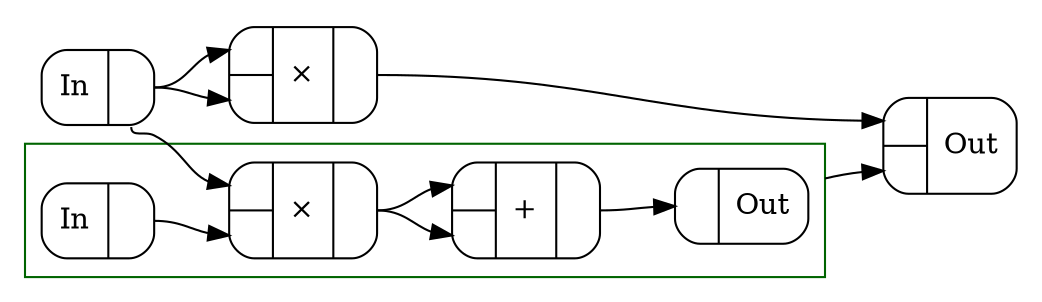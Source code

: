 digraph sqr_adr {
  margin=0
  compound=true
  rankdir=LR
  node [shape=Mrecord]
  edge [fontsize=8,fontcolor=indigo]
  bgcolor=transparent
  nslimit=20
  subgraph clusterc0 { label=""; color=white; margin=0; c0 [label="{In|{<Out0>}}"] }
  subgraph clusterc106 { label=""; color=white; margin=0; c106 [label="{{<In0>|<In1>}|\×|{<Out0>}}"] }
  subgraph cluster_135 {
    margin=8
    fontsize=20
    labeljust=r
    color=DarkGreen
    c132 [label="{{<In0>|<In1>}|\×|{<Out0>}}"]
    c133 [label="{{<In0>|<In1>}|+|{<Out0>}}"]
    c131 [label="{In|{<Out0>}}"]
    c134 [label="{{<In0>}|Out}"]
    c0:Out0 -> c132:In0 []
    c131:Out0 -> c132:In1 []
    c132:Out0 -> c133:In0 []
    c132:Out0 -> c133:In1 []
    c133:Out0 -> c134:In0 []
  }
  subgraph clusterc136 { label=""; color=white; margin=0; c136 [label="{{<In0>|<In1>}|Out}"] }
  c0:Out0 -> c106:In0 []
  c0:Out0 -> c106:In1 []
  c106:Out0 -> c136:In0 []
  c134 -> c136:In1 [ltail=cluster_135]
}
